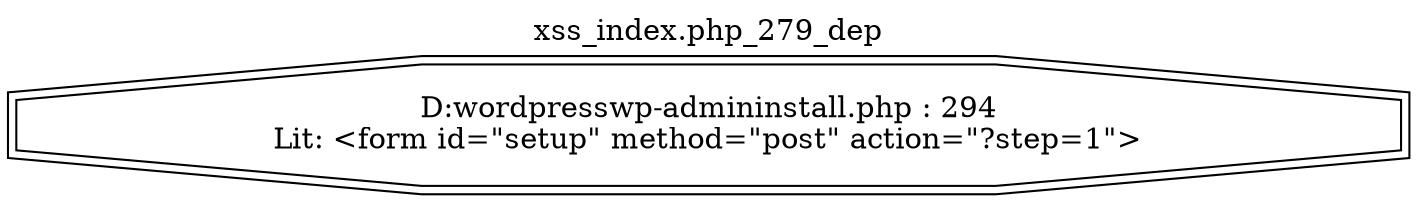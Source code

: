 digraph cfg {
  label="xss_index.php_279_dep";
  labelloc=t;
  n1 [shape=doubleoctagon, label="D:\wordpress\wp-admin\install.php : 294\nLit: <form id=\"setup\" method=\"post\" action=\"?step=1\">\n"];
}
